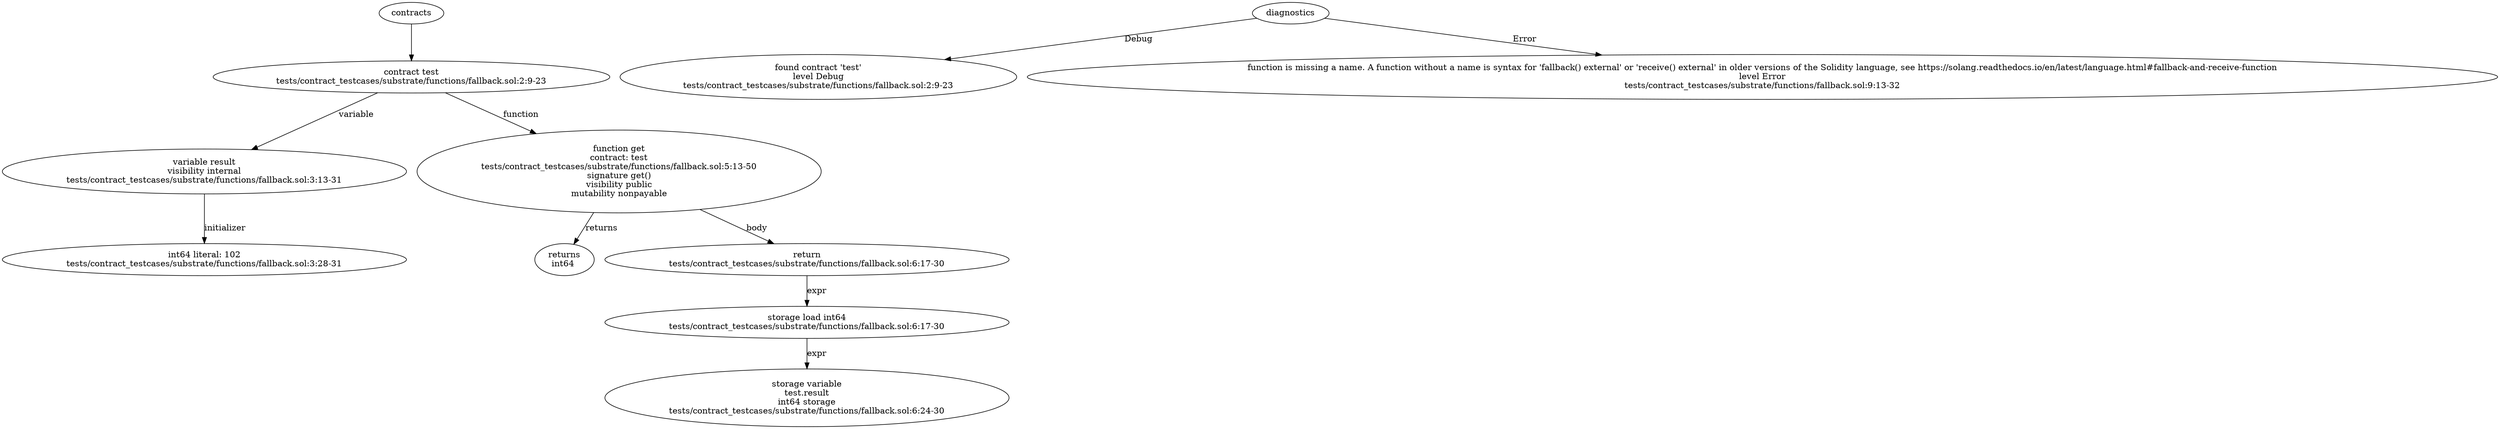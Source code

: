 strict digraph "tests/contract_testcases/substrate/functions/fallback.sol" {
	contract [label="contract test\ntests/contract_testcases/substrate/functions/fallback.sol:2:9-23"]
	var [label="variable result\nvisibility internal\ntests/contract_testcases/substrate/functions/fallback.sol:3:13-31"]
	number_literal [label="int64 literal: 102\ntests/contract_testcases/substrate/functions/fallback.sol:3:28-31"]
	get [label="function get\ncontract: test\ntests/contract_testcases/substrate/functions/fallback.sol:5:13-50\nsignature get()\nvisibility public\nmutability nonpayable"]
	returns [label="returns\nint64 "]
	return [label="return\ntests/contract_testcases/substrate/functions/fallback.sol:6:17-30"]
	storage_load [label="storage load int64\ntests/contract_testcases/substrate/functions/fallback.sol:6:17-30"]
	storage_var [label="storage variable\ntest.result\nint64 storage\ntests/contract_testcases/substrate/functions/fallback.sol:6:24-30"]
	diagnostic [label="found contract 'test'\nlevel Debug\ntests/contract_testcases/substrate/functions/fallback.sol:2:9-23"]
	diagnostic_11 [label="function is missing a name. A function without a name is syntax for 'fallback() external' or 'receive() external' in older versions of the Solidity language, see https://solang.readthedocs.io/en/latest/language.html#fallback-and-receive-function\nlevel Error\ntests/contract_testcases/substrate/functions/fallback.sol:9:13-32"]
	contracts -> contract
	contract -> var [label="variable"]
	var -> number_literal [label="initializer"]
	contract -> get [label="function"]
	get -> returns [label="returns"]
	get -> return [label="body"]
	return -> storage_load [label="expr"]
	storage_load -> storage_var [label="expr"]
	diagnostics -> diagnostic [label="Debug"]
	diagnostics -> diagnostic_11 [label="Error"]
}
